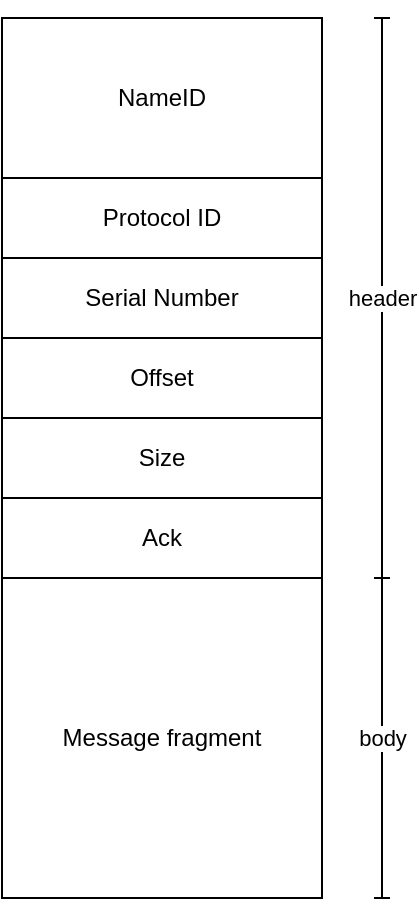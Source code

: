 <mxfile version="15.7.0"><diagram id="bDyJQPePJ2D1drZOJV11" name="Page-1"><mxGraphModel dx="1185" dy="612" grid="1" gridSize="10" guides="1" tooltips="1" connect="1" arrows="1" fold="1" page="1" pageScale="1" pageWidth="850" pageHeight="1100" math="0" shadow="0"><root><mxCell id="0"/><mxCell id="1" parent="0"/><mxCell id="9IP7BxYlZbQOQ5ymtXku-2" value="Protocol ID" style="rounded=0;whiteSpace=wrap;html=1;" parent="1" vertex="1"><mxGeometry x="370" y="200" width="160" height="40" as="geometry"/></mxCell><mxCell id="9IP7BxYlZbQOQ5ymtXku-3" value="Serial Number" style="rounded=0;whiteSpace=wrap;html=1;" parent="1" vertex="1"><mxGeometry x="370" y="240" width="160" height="40" as="geometry"/></mxCell><mxCell id="9IP7BxYlZbQOQ5ymtXku-4" value="NameID" style="rounded=0;whiteSpace=wrap;html=1;" parent="1" vertex="1"><mxGeometry x="370" y="120" width="160" height="80" as="geometry"/></mxCell><mxCell id="9IP7BxYlZbQOQ5ymtXku-5" value="Offset" style="rounded=0;whiteSpace=wrap;html=1;" parent="1" vertex="1"><mxGeometry x="370" y="280" width="160" height="40" as="geometry"/></mxCell><mxCell id="9IP7BxYlZbQOQ5ymtXku-6" value="Size" style="rounded=0;whiteSpace=wrap;html=1;" parent="1" vertex="1"><mxGeometry x="370" y="320" width="160" height="40" as="geometry"/></mxCell><mxCell id="9IP7BxYlZbQOQ5ymtXku-7" value="Message fragment" style="rounded=0;whiteSpace=wrap;html=1;" parent="1" vertex="1"><mxGeometry x="370" y="400" width="160" height="160" as="geometry"/></mxCell><mxCell id="9IP7BxYlZbQOQ5ymtXku-16" value="Ack" style="rounded=0;whiteSpace=wrap;html=1;" parent="1" vertex="1"><mxGeometry x="370" y="360" width="160" height="40" as="geometry"/></mxCell><mxCell id="CQYgBexcWA9MyejfnG8c-1" value="" style="endArrow=baseDash;html=1;rounded=0;endFill=0;startArrow=baseDash;startFill=0;" edge="1" parent="1"><mxGeometry relative="1" as="geometry"><mxPoint x="560" y="120" as="sourcePoint"/><mxPoint x="560" y="400" as="targetPoint"/></mxGeometry></mxCell><mxCell id="CQYgBexcWA9MyejfnG8c-2" value="header" style="edgeLabel;resizable=0;html=1;align=center;verticalAlign=middle;" connectable="0" vertex="1" parent="CQYgBexcWA9MyejfnG8c-1"><mxGeometry relative="1" as="geometry"/></mxCell><mxCell id="CQYgBexcWA9MyejfnG8c-3" value="" style="endArrow=baseDash;html=1;rounded=0;startArrow=baseDash;startFill=0;endFill=0;" edge="1" parent="1"><mxGeometry relative="1" as="geometry"><mxPoint x="560" y="400" as="sourcePoint"/><mxPoint x="560" y="560" as="targetPoint"/></mxGeometry></mxCell><mxCell id="CQYgBexcWA9MyejfnG8c-4" value="body" style="edgeLabel;resizable=0;html=1;align=center;verticalAlign=middle;" connectable="0" vertex="1" parent="CQYgBexcWA9MyejfnG8c-3"><mxGeometry relative="1" as="geometry"/></mxCell></root></mxGraphModel></diagram></mxfile>